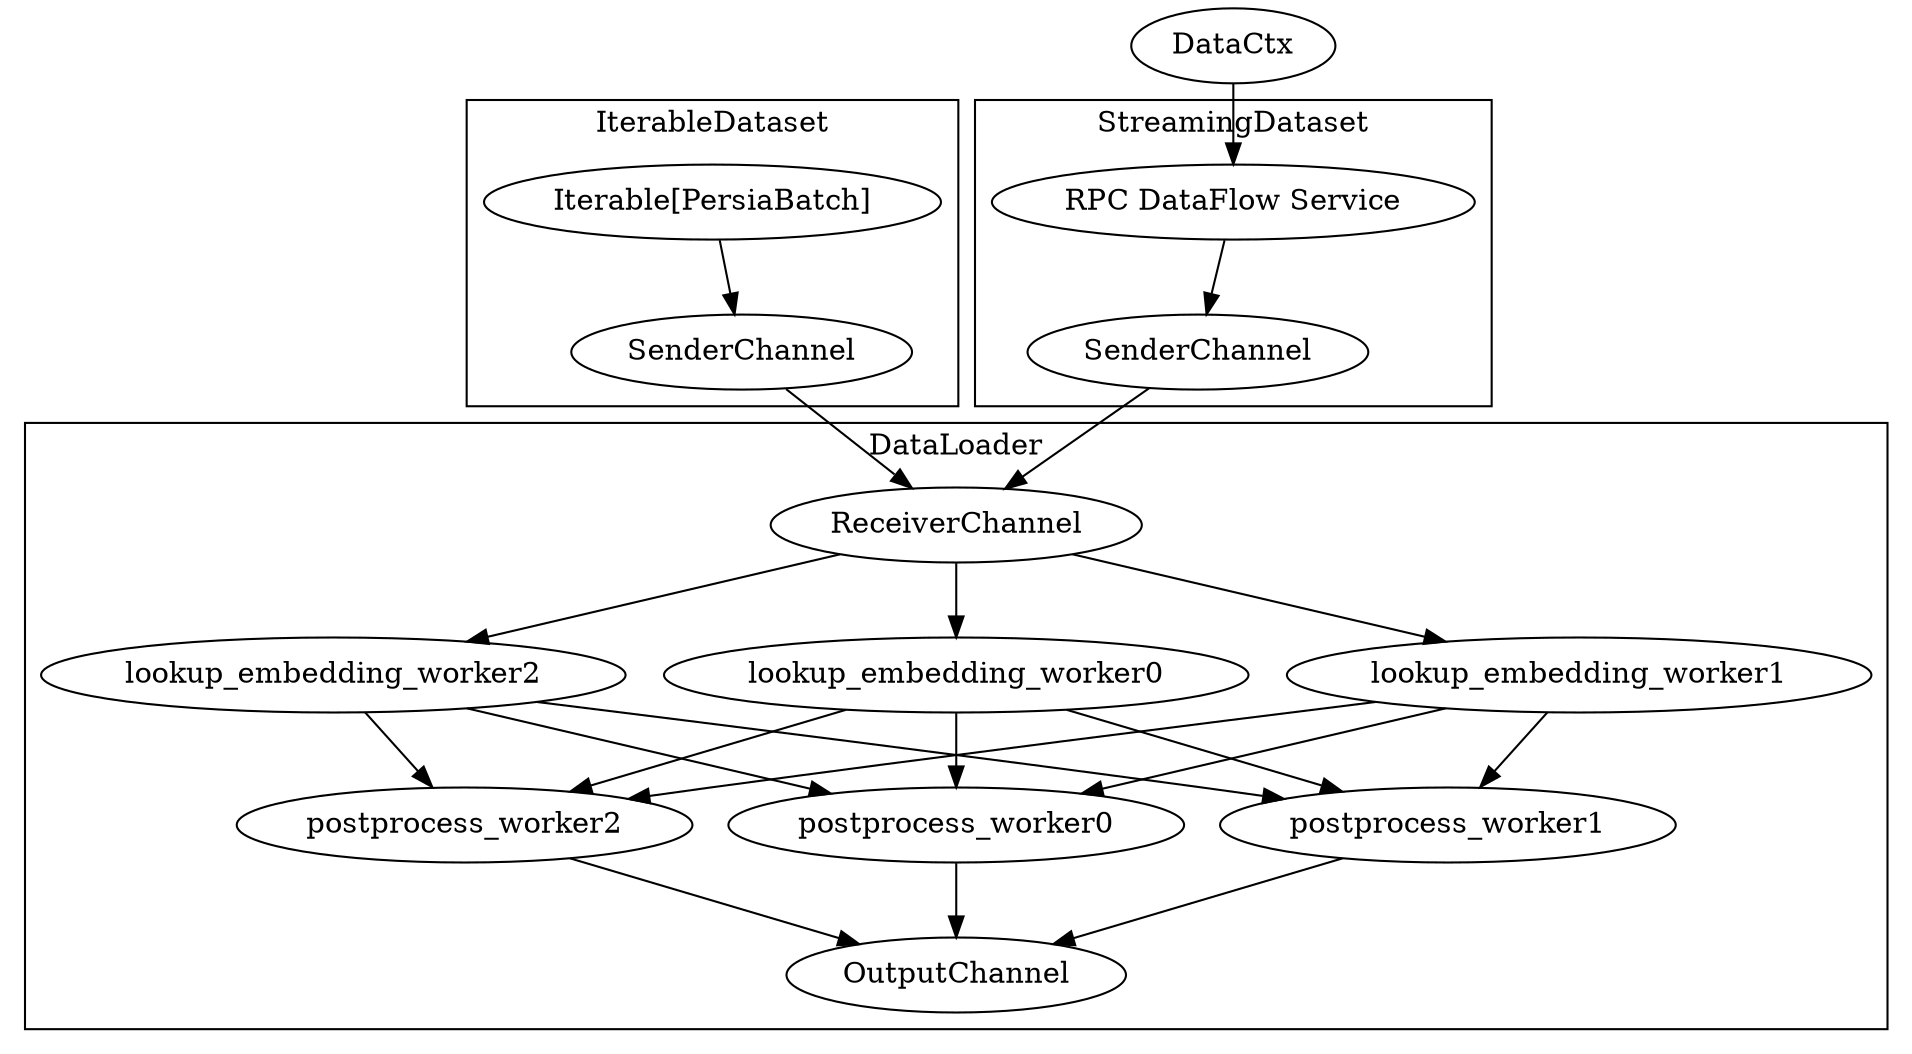 digraph G {

  subgraph cluster0 {
    sc0[label="SenderChannel"];
    df[label="RPC DataFlow Service"];
    df -> sc0;
    label = "StreamingDataset";
  }

  subgraph cluster1 {
    iter[label="Iterable[PersiaBatch]"];
    sc1[label="SenderChannel"];
    iter -> sc1;
    label = "IterableDataset";
  }
  
  
  subgraph cluster2 {
      label = "DataLoader";
      r0[label="ReceiverChannel"];
      output[label="OutputChannel"]
      l0[label="lookup_embedding_worker0"];
      l1[label="lookup_embedding_worker1"];
      l2[label="lookup_embedding_worker2"];
      p0[label="postprocess_worker0"];
      p1[label="postprocess_worker1"];
      p2[label="postprocess_worker2"];
      
      r0 -> l0;
      r0 -> l1;
      r0 -> l2;
      l0 -> p0;
      l0 -> p1;
      l0 -> p2;
      l1 -> p0;
      l1 -> p1;
      l1 -> p2;
      l2 -> p0;
      l2 -> p1;
      l2 -> p2;
      p0 -> output;
      p1 -> output;
      p2 -> output;
  }
  
  dcxt[label="DataCtx"];
  dcxt -> df[pos="left"];
  sc0 -> r0;
  sc1 -> r0;
}